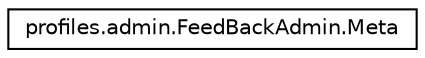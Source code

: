 digraph "Graphical Class Hierarchy"
{
  edge [fontname="Helvetica",fontsize="10",labelfontname="Helvetica",labelfontsize="10"];
  node [fontname="Helvetica",fontsize="10",shape=record];
  rankdir="LR";
  Node0 [label="profiles.admin.FeedBackAdmin.Meta",height=0.2,width=0.4,color="black", fillcolor="white", style="filled",URL="$classprofiles_1_1admin_1_1FeedBackAdmin_1_1Meta.html"];
}
